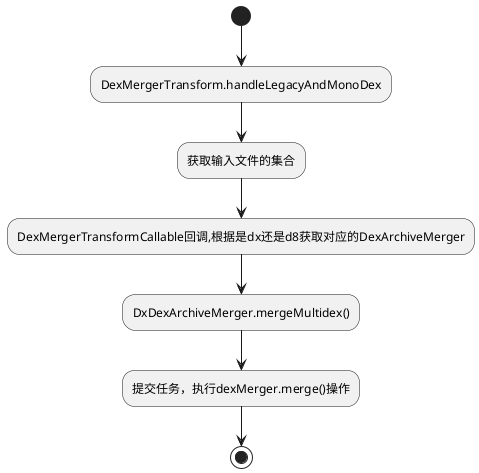@startuml
(*)  --> "DexMergerTransform.handleLegacyAndMonoDex"
--> "获取输入文件的集合"
--> "DexMergerTransformCallable回调,根据是dx还是d8获取对应的DexArchiveMerger"
--> "DxDexArchiveMerger.mergeMultidex()"
--> "提交任务，执行dexMerger.merge()操作"
-->(*)
@enduml
